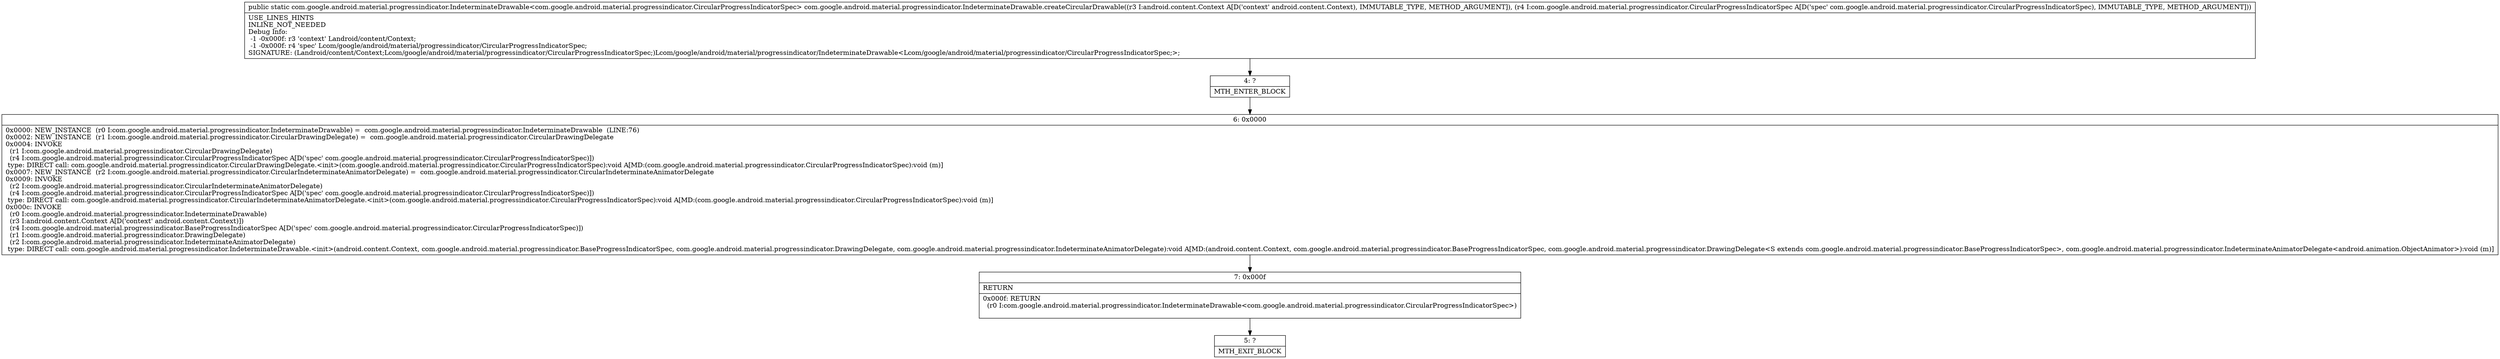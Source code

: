 digraph "CFG forcom.google.android.material.progressindicator.IndeterminateDrawable.createCircularDrawable(Landroid\/content\/Context;Lcom\/google\/android\/material\/progressindicator\/CircularProgressIndicatorSpec;)Lcom\/google\/android\/material\/progressindicator\/IndeterminateDrawable;" {
Node_4 [shape=record,label="{4\:\ ?|MTH_ENTER_BLOCK\l}"];
Node_6 [shape=record,label="{6\:\ 0x0000|0x0000: NEW_INSTANCE  (r0 I:com.google.android.material.progressindicator.IndeterminateDrawable) =  com.google.android.material.progressindicator.IndeterminateDrawable  (LINE:76)\l0x0002: NEW_INSTANCE  (r1 I:com.google.android.material.progressindicator.CircularDrawingDelegate) =  com.google.android.material.progressindicator.CircularDrawingDelegate \l0x0004: INVOKE  \l  (r1 I:com.google.android.material.progressindicator.CircularDrawingDelegate)\l  (r4 I:com.google.android.material.progressindicator.CircularProgressIndicatorSpec A[D('spec' com.google.android.material.progressindicator.CircularProgressIndicatorSpec)])\l type: DIRECT call: com.google.android.material.progressindicator.CircularDrawingDelegate.\<init\>(com.google.android.material.progressindicator.CircularProgressIndicatorSpec):void A[MD:(com.google.android.material.progressindicator.CircularProgressIndicatorSpec):void (m)]\l0x0007: NEW_INSTANCE  (r2 I:com.google.android.material.progressindicator.CircularIndeterminateAnimatorDelegate) =  com.google.android.material.progressindicator.CircularIndeterminateAnimatorDelegate \l0x0009: INVOKE  \l  (r2 I:com.google.android.material.progressindicator.CircularIndeterminateAnimatorDelegate)\l  (r4 I:com.google.android.material.progressindicator.CircularProgressIndicatorSpec A[D('spec' com.google.android.material.progressindicator.CircularProgressIndicatorSpec)])\l type: DIRECT call: com.google.android.material.progressindicator.CircularIndeterminateAnimatorDelegate.\<init\>(com.google.android.material.progressindicator.CircularProgressIndicatorSpec):void A[MD:(com.google.android.material.progressindicator.CircularProgressIndicatorSpec):void (m)]\l0x000c: INVOKE  \l  (r0 I:com.google.android.material.progressindicator.IndeterminateDrawable)\l  (r3 I:android.content.Context A[D('context' android.content.Context)])\l  (r4 I:com.google.android.material.progressindicator.BaseProgressIndicatorSpec A[D('spec' com.google.android.material.progressindicator.CircularProgressIndicatorSpec)])\l  (r1 I:com.google.android.material.progressindicator.DrawingDelegate)\l  (r2 I:com.google.android.material.progressindicator.IndeterminateAnimatorDelegate)\l type: DIRECT call: com.google.android.material.progressindicator.IndeterminateDrawable.\<init\>(android.content.Context, com.google.android.material.progressindicator.BaseProgressIndicatorSpec, com.google.android.material.progressindicator.DrawingDelegate, com.google.android.material.progressindicator.IndeterminateAnimatorDelegate):void A[MD:(android.content.Context, com.google.android.material.progressindicator.BaseProgressIndicatorSpec, com.google.android.material.progressindicator.DrawingDelegate\<S extends com.google.android.material.progressindicator.BaseProgressIndicatorSpec\>, com.google.android.material.progressindicator.IndeterminateAnimatorDelegate\<android.animation.ObjectAnimator\>):void (m)]\l}"];
Node_7 [shape=record,label="{7\:\ 0x000f|RETURN\l|0x000f: RETURN  \l  (r0 I:com.google.android.material.progressindicator.IndeterminateDrawable\<com.google.android.material.progressindicator.CircularProgressIndicatorSpec\>)\l \l}"];
Node_5 [shape=record,label="{5\:\ ?|MTH_EXIT_BLOCK\l}"];
MethodNode[shape=record,label="{public static com.google.android.material.progressindicator.IndeterminateDrawable\<com.google.android.material.progressindicator.CircularProgressIndicatorSpec\> com.google.android.material.progressindicator.IndeterminateDrawable.createCircularDrawable((r3 I:android.content.Context A[D('context' android.content.Context), IMMUTABLE_TYPE, METHOD_ARGUMENT]), (r4 I:com.google.android.material.progressindicator.CircularProgressIndicatorSpec A[D('spec' com.google.android.material.progressindicator.CircularProgressIndicatorSpec), IMMUTABLE_TYPE, METHOD_ARGUMENT]))  | USE_LINES_HINTS\lINLINE_NOT_NEEDED\lDebug Info:\l  \-1 \-0x000f: r3 'context' Landroid\/content\/Context;\l  \-1 \-0x000f: r4 'spec' Lcom\/google\/android\/material\/progressindicator\/CircularProgressIndicatorSpec;\lSIGNATURE: (Landroid\/content\/Context;Lcom\/google\/android\/material\/progressindicator\/CircularProgressIndicatorSpec;)Lcom\/google\/android\/material\/progressindicator\/IndeterminateDrawable\<Lcom\/google\/android\/material\/progressindicator\/CircularProgressIndicatorSpec;\>;\l}"];
MethodNode -> Node_4;Node_4 -> Node_6;
Node_6 -> Node_7;
Node_7 -> Node_5;
}

